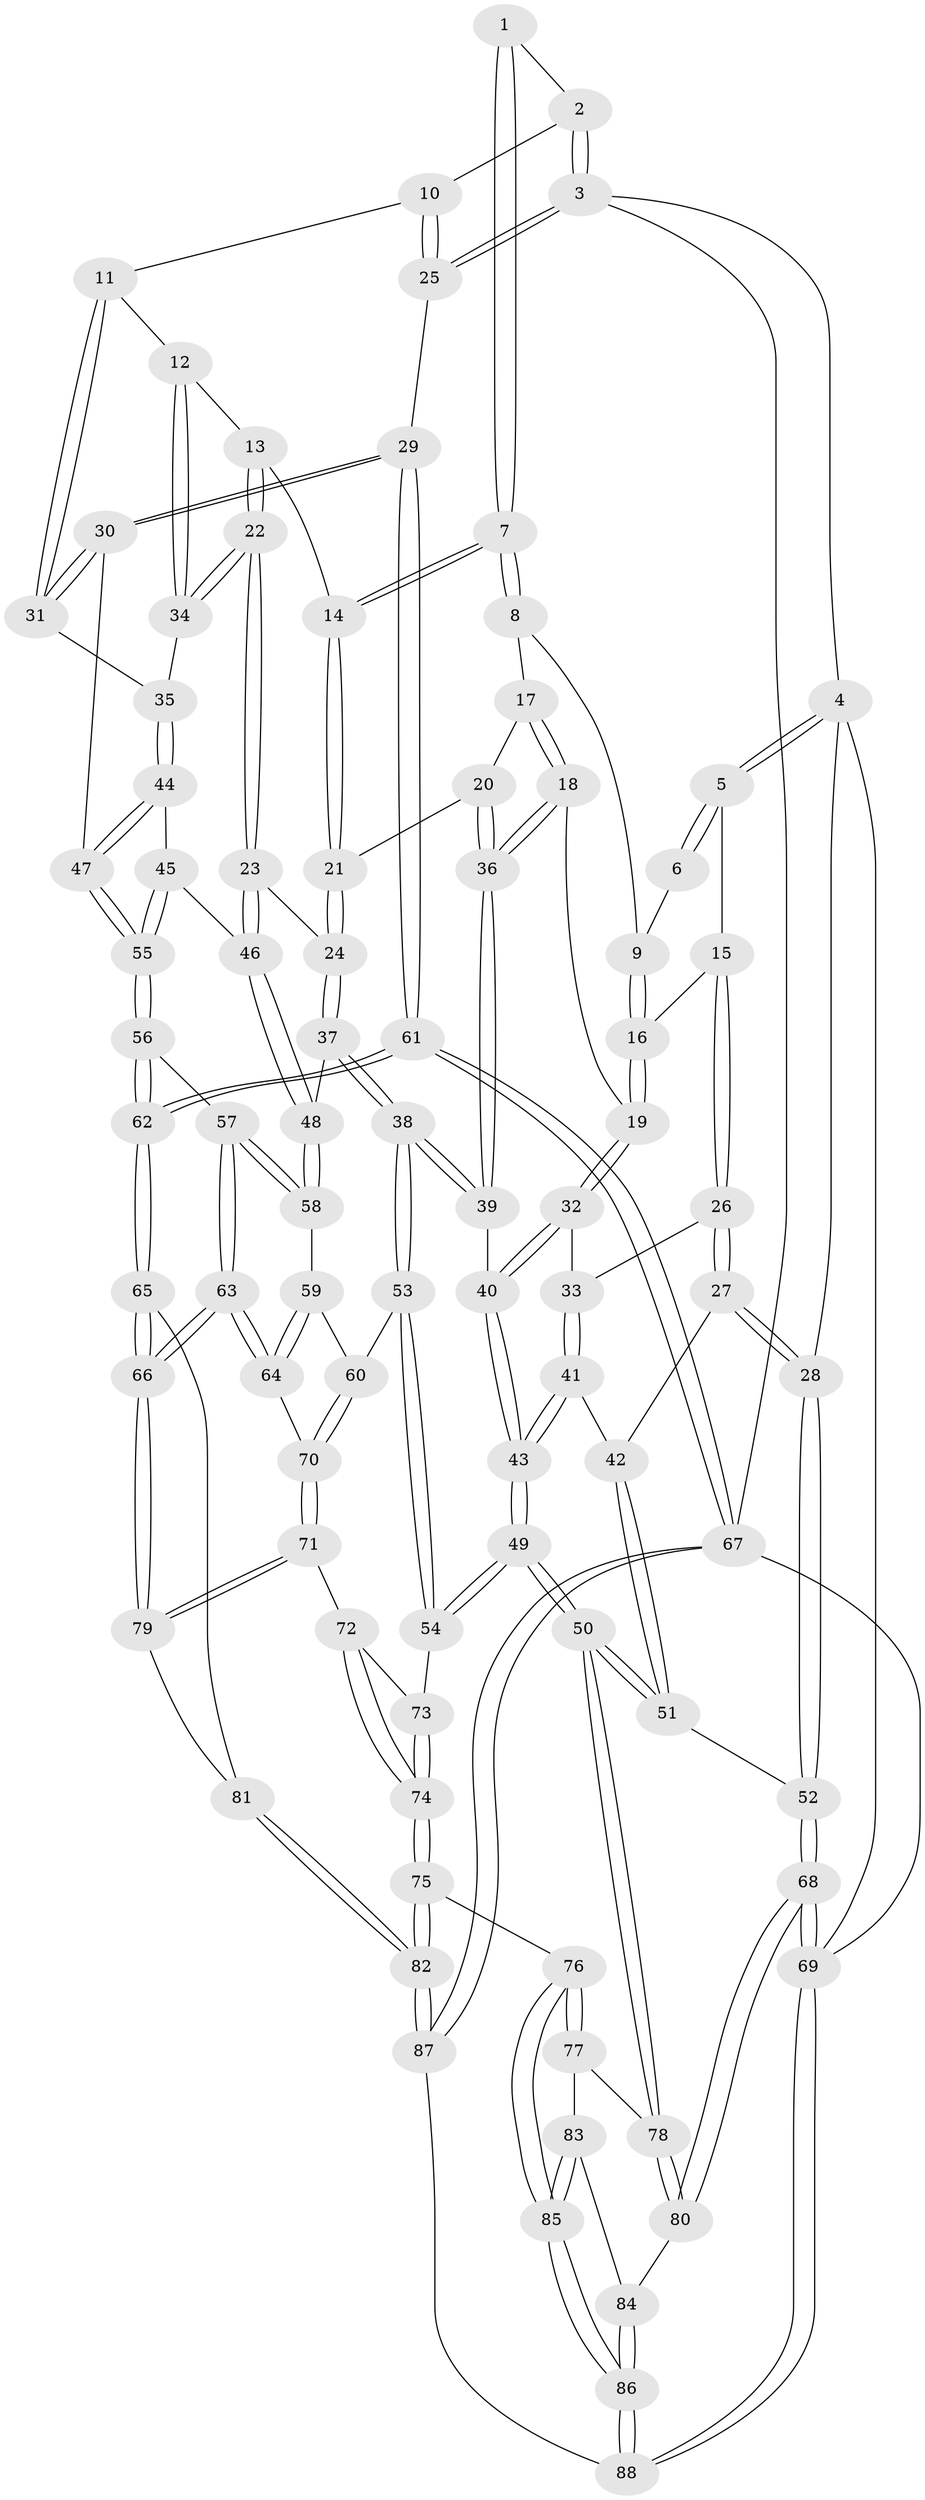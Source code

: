 // Generated by graph-tools (version 1.1) at 2025/16/03/09/25 04:16:55]
// undirected, 88 vertices, 217 edges
graph export_dot {
graph [start="1"]
  node [color=gray90,style=filled];
  1 [pos="+0.7036251465865404+0"];
  2 [pos="+0.7736148792223604+0"];
  3 [pos="+1+0"];
  4 [pos="+0+0"];
  5 [pos="+0+0"];
  6 [pos="+0.5023764539568601+0"];
  7 [pos="+0.6361413994950628+0.06787290442973144"];
  8 [pos="+0.41253550406497036+0.12564000546289766"];
  9 [pos="+0.37914159898810795+0.10800717642613553"];
  10 [pos="+0.9074440095973453+0.1504610272726468"];
  11 [pos="+0.8750858811329911+0.18076304482724992"];
  12 [pos="+0.8381615297528219+0.20029994794997338"];
  13 [pos="+0.7196741510368118+0.1692661633763057"];
  14 [pos="+0.6398829342504614+0.09415033950044195"];
  15 [pos="+0.2197432228097732+0.10275010477518365"];
  16 [pos="+0.25250697753100454+0.12219331184859536"];
  17 [pos="+0.422323107295654+0.1512840344138774"];
  18 [pos="+0.41109034807471884+0.27422426522988186"];
  19 [pos="+0.2975751457922501+0.28079961975677403"];
  20 [pos="+0.5398107939375478+0.24779812723837338"];
  21 [pos="+0.5801755876907271+0.2336273277406124"];
  22 [pos="+0.7278663663961582+0.31665716005269845"];
  23 [pos="+0.6966384139255097+0.3356870887433503"];
  24 [pos="+0.650057093232995+0.33487292707265776"];
  25 [pos="+1+0.24875960391846055"];
  26 [pos="+0.10330631891285945+0.2954802333890006"];
  27 [pos="+0.04563756857520333+0.335977991011397"];
  28 [pos="+0+0.37610653051310106"];
  29 [pos="+1+0.36304493677378985"];
  30 [pos="+1+0.4049844037182389"];
  31 [pos="+0.9179387250258039+0.3404971506870514"];
  32 [pos="+0.29354595827606667+0.2919007692807514"];
  33 [pos="+0.2442901755808042+0.3129414746680212"];
  34 [pos="+0.8032489530599831+0.3152492809357623"];
  35 [pos="+0.8057923080776874+0.3176623557224874"];
  36 [pos="+0.4703464132743523+0.3117528658393424"];
  37 [pos="+0.5766799992948384+0.43574613457496436"];
  38 [pos="+0.5320684758542326+0.46301593653698775"];
  39 [pos="+0.4711260754883895+0.39613412048088453"];
  40 [pos="+0.33116718817995355+0.4136463372156719"];
  41 [pos="+0.18840477050070717+0.4070340936215576"];
  42 [pos="+0.18422832617353477+0.4073999517205262"];
  43 [pos="+0.2996366332385265+0.4649505534475464"];
  44 [pos="+0.81195442769518+0.4041218356435188"];
  45 [pos="+0.7759922066301851+0.45720409105671067"];
  46 [pos="+0.7493132697087662+0.47203119320802595"];
  47 [pos="+0.9847878022987403+0.43642830825965284"];
  48 [pos="+0.7441932620348234+0.48205478953734077"];
  49 [pos="+0.29427392599550145+0.6059631677108952"];
  50 [pos="+0.21407198444988054+0.6655213874137541"];
  51 [pos="+0.1086704756829247+0.6126573589202429"];
  52 [pos="+0+0.545223295687581"];
  53 [pos="+0.5258112484406449+0.5319967910528278"];
  54 [pos="+0.3779221163690358+0.6070769364991917"];
  55 [pos="+0.9365032913274793+0.49000979271136796"];
  56 [pos="+0.9165496400962283+0.5326143175347791"];
  57 [pos="+0.811708392293885+0.5646704255146976"];
  58 [pos="+0.744172447679388+0.48762441890414554"];
  59 [pos="+0.6947520142648903+0.5449537153078547"];
  60 [pos="+0.5763812736929737+0.5809336770347341"];
  61 [pos="+1+1"];
  62 [pos="+0.9969151684194472+0.8934735620969377"];
  63 [pos="+0.7788403882792021+0.6800546057551864"];
  64 [pos="+0.7621640660917681+0.675034698243766"];
  65 [pos="+0.9593869342314492+0.8685592927988462"];
  66 [pos="+0.8853165571584187+0.8083469524184482"];
  67 [pos="+1+1"];
  68 [pos="+0+1"];
  69 [pos="+0+1"];
  70 [pos="+0.6077787936876299+0.6779458614507498"];
  71 [pos="+0.5847004499538763+0.7313622152543255"];
  72 [pos="+0.5742687922408529+0.7348120984340816"];
  73 [pos="+0.4245332196904064+0.6704226775315208"];
  74 [pos="+0.4499892118252911+0.8291017034052225"];
  75 [pos="+0.42933655330367543+0.8621136684518105"];
  76 [pos="+0.39032750579313047+0.8644570257375052"];
  77 [pos="+0.2689862216977513+0.7916756984472473"];
  78 [pos="+0.21477810679642367+0.6734568274963376"];
  79 [pos="+0.6159515060637242+0.7812331797284225"];
  80 [pos="+0.0018370169187369157+0.9210520380595524"];
  81 [pos="+0.6206526002894998+0.8509830538922916"];
  82 [pos="+0.5708860298681232+0.9933862952220481"];
  83 [pos="+0.22629108217204696+0.8697446158801411"];
  84 [pos="+0.1673068077510239+0.9193701922092201"];
  85 [pos="+0.30265672221638656+1"];
  86 [pos="+0.2762203758106837+1"];
  87 [pos="+0.6491502425365485+1"];
  88 [pos="+0.2750093006531939+1"];
  1 -- 2;
  1 -- 7;
  1 -- 7;
  2 -- 3;
  2 -- 3;
  2 -- 10;
  3 -- 4;
  3 -- 25;
  3 -- 25;
  3 -- 67;
  4 -- 5;
  4 -- 5;
  4 -- 28;
  4 -- 69;
  5 -- 6;
  5 -- 6;
  5 -- 15;
  6 -- 9;
  7 -- 8;
  7 -- 8;
  7 -- 14;
  7 -- 14;
  8 -- 9;
  8 -- 17;
  9 -- 16;
  9 -- 16;
  10 -- 11;
  10 -- 25;
  10 -- 25;
  11 -- 12;
  11 -- 31;
  11 -- 31;
  12 -- 13;
  12 -- 34;
  12 -- 34;
  13 -- 14;
  13 -- 22;
  13 -- 22;
  14 -- 21;
  14 -- 21;
  15 -- 16;
  15 -- 26;
  15 -- 26;
  16 -- 19;
  16 -- 19;
  17 -- 18;
  17 -- 18;
  17 -- 20;
  18 -- 19;
  18 -- 36;
  18 -- 36;
  19 -- 32;
  19 -- 32;
  20 -- 21;
  20 -- 36;
  20 -- 36;
  21 -- 24;
  21 -- 24;
  22 -- 23;
  22 -- 23;
  22 -- 34;
  22 -- 34;
  23 -- 24;
  23 -- 46;
  23 -- 46;
  24 -- 37;
  24 -- 37;
  25 -- 29;
  26 -- 27;
  26 -- 27;
  26 -- 33;
  27 -- 28;
  27 -- 28;
  27 -- 42;
  28 -- 52;
  28 -- 52;
  29 -- 30;
  29 -- 30;
  29 -- 61;
  29 -- 61;
  30 -- 31;
  30 -- 31;
  30 -- 47;
  31 -- 35;
  32 -- 33;
  32 -- 40;
  32 -- 40;
  33 -- 41;
  33 -- 41;
  34 -- 35;
  35 -- 44;
  35 -- 44;
  36 -- 39;
  36 -- 39;
  37 -- 38;
  37 -- 38;
  37 -- 48;
  38 -- 39;
  38 -- 39;
  38 -- 53;
  38 -- 53;
  39 -- 40;
  40 -- 43;
  40 -- 43;
  41 -- 42;
  41 -- 43;
  41 -- 43;
  42 -- 51;
  42 -- 51;
  43 -- 49;
  43 -- 49;
  44 -- 45;
  44 -- 47;
  44 -- 47;
  45 -- 46;
  45 -- 55;
  45 -- 55;
  46 -- 48;
  46 -- 48;
  47 -- 55;
  47 -- 55;
  48 -- 58;
  48 -- 58;
  49 -- 50;
  49 -- 50;
  49 -- 54;
  49 -- 54;
  50 -- 51;
  50 -- 51;
  50 -- 78;
  50 -- 78;
  51 -- 52;
  52 -- 68;
  52 -- 68;
  53 -- 54;
  53 -- 54;
  53 -- 60;
  54 -- 73;
  55 -- 56;
  55 -- 56;
  56 -- 57;
  56 -- 62;
  56 -- 62;
  57 -- 58;
  57 -- 58;
  57 -- 63;
  57 -- 63;
  58 -- 59;
  59 -- 60;
  59 -- 64;
  59 -- 64;
  60 -- 70;
  60 -- 70;
  61 -- 62;
  61 -- 62;
  61 -- 67;
  61 -- 67;
  62 -- 65;
  62 -- 65;
  63 -- 64;
  63 -- 64;
  63 -- 66;
  63 -- 66;
  64 -- 70;
  65 -- 66;
  65 -- 66;
  65 -- 81;
  66 -- 79;
  66 -- 79;
  67 -- 87;
  67 -- 87;
  67 -- 69;
  68 -- 69;
  68 -- 69;
  68 -- 80;
  68 -- 80;
  69 -- 88;
  69 -- 88;
  70 -- 71;
  70 -- 71;
  71 -- 72;
  71 -- 79;
  71 -- 79;
  72 -- 73;
  72 -- 74;
  72 -- 74;
  73 -- 74;
  73 -- 74;
  74 -- 75;
  74 -- 75;
  75 -- 76;
  75 -- 82;
  75 -- 82;
  76 -- 77;
  76 -- 77;
  76 -- 85;
  76 -- 85;
  77 -- 78;
  77 -- 83;
  78 -- 80;
  78 -- 80;
  79 -- 81;
  80 -- 84;
  81 -- 82;
  81 -- 82;
  82 -- 87;
  82 -- 87;
  83 -- 84;
  83 -- 85;
  83 -- 85;
  84 -- 86;
  84 -- 86;
  85 -- 86;
  85 -- 86;
  86 -- 88;
  86 -- 88;
  87 -- 88;
}
